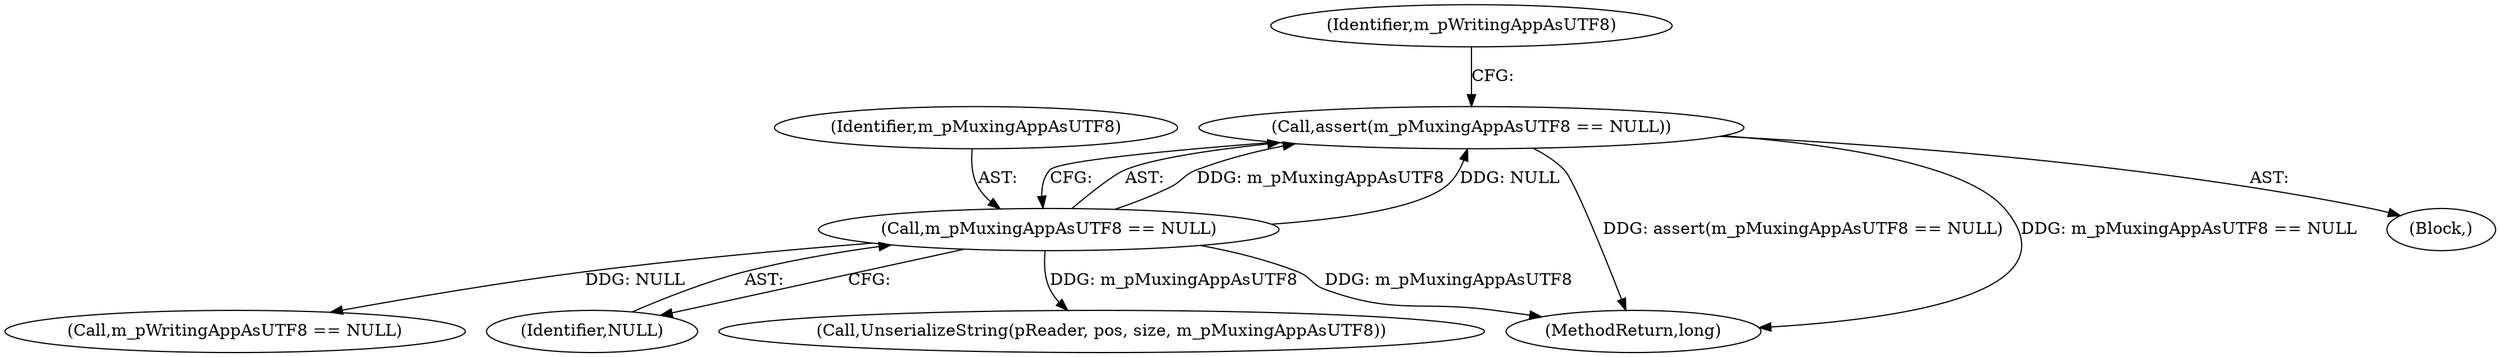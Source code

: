 digraph "0_Android_cc274e2abe8b2a6698a5c47d8aa4bb45f1f9538d_40@API" {
"1000108" [label="(Call,assert(m_pMuxingAppAsUTF8 == NULL))"];
"1000109" [label="(Call,m_pMuxingAppAsUTF8 == NULL)"];
"1000108" [label="(Call,assert(m_pMuxingAppAsUTF8 == NULL))"];
"1000216" [label="(Call,UnserializeString(pReader, pos, size, m_pMuxingAppAsUTF8))"];
"1000111" [label="(Identifier,NULL)"];
"1000110" [label="(Identifier,m_pMuxingAppAsUTF8)"];
"1000113" [label="(Call,m_pWritingAppAsUTF8 == NULL)"];
"1000107" [label="(Block,)"];
"1000109" [label="(Call,m_pMuxingAppAsUTF8 == NULL)"];
"1000114" [label="(Identifier,m_pWritingAppAsUTF8)"];
"1000290" [label="(MethodReturn,long)"];
"1000108" -> "1000107"  [label="AST: "];
"1000108" -> "1000109"  [label="CFG: "];
"1000109" -> "1000108"  [label="AST: "];
"1000114" -> "1000108"  [label="CFG: "];
"1000108" -> "1000290"  [label="DDG: assert(m_pMuxingAppAsUTF8 == NULL)"];
"1000108" -> "1000290"  [label="DDG: m_pMuxingAppAsUTF8 == NULL"];
"1000109" -> "1000108"  [label="DDG: m_pMuxingAppAsUTF8"];
"1000109" -> "1000108"  [label="DDG: NULL"];
"1000109" -> "1000111"  [label="CFG: "];
"1000110" -> "1000109"  [label="AST: "];
"1000111" -> "1000109"  [label="AST: "];
"1000109" -> "1000290"  [label="DDG: m_pMuxingAppAsUTF8"];
"1000109" -> "1000113"  [label="DDG: NULL"];
"1000109" -> "1000216"  [label="DDG: m_pMuxingAppAsUTF8"];
}
